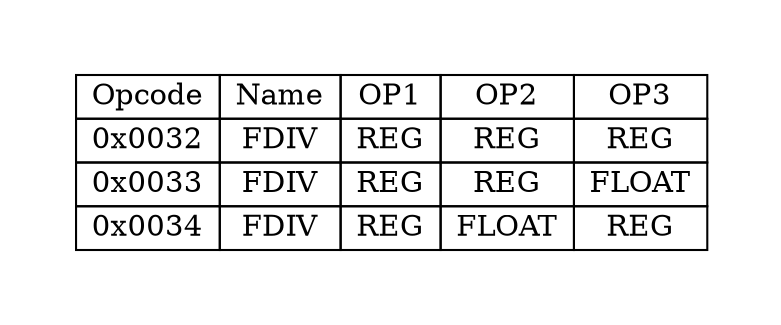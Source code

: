 digraph{
graph [pad="0.5", nodesep="0.5", ranksep="2" ]
node[shape=plain]
Foo [label=<
<table border="0" cellborder="1" cellspacing="0">
<tr><td> Opcode </td> <td> Name </td> <td> OP1 </td><td> OP2 </td><td> OP3 </td> </tr>
<tr><td> 0x0032 </td><td> FDIV </td><td> REG </td><td> REG </td><td> REG </td> </tr>
<tr><td> 0x0033 </td><td> FDIV </td><td> REG </td><td> REG </td><td> FLOAT </td> </tr>
<tr><td> 0x0034 </td><td> FDIV </td><td> REG </td><td> FLOAT </td><td> REG </td> </tr>
</table>>];
}
